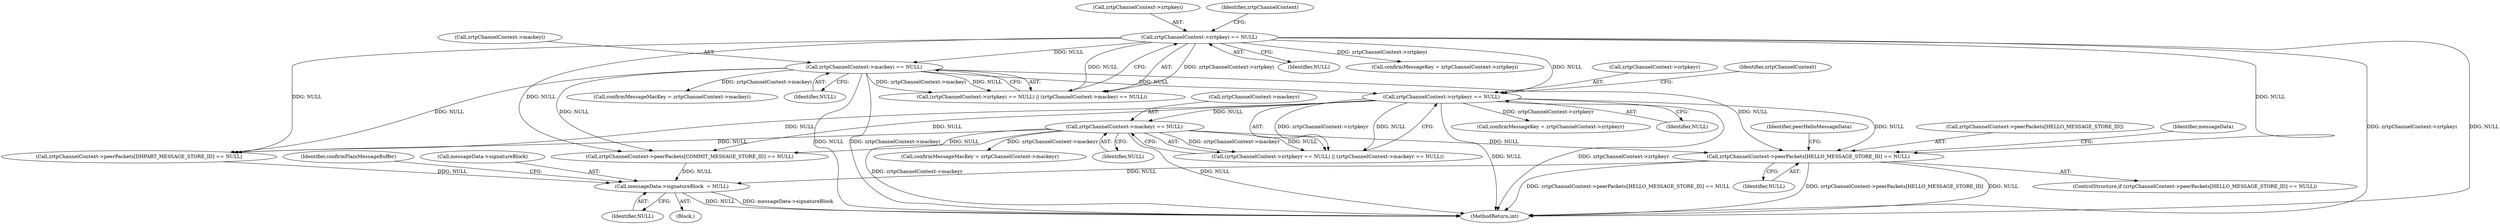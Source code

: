 digraph "0_bzrtp_bbb1e6e2f467ee4bd7b9a8c800e4f07343d7d99b@array" {
"1001576" [label="(Call,zrtpChannelContext->peerPackets[HELLO_MESSAGE_STORE_ID] == NULL)"];
"1001317" [label="(Call,zrtpChannelContext->zrtpkeyi == NULL)"];
"1001354" [label="(Call,zrtpChannelContext->mackeyr == NULL)"];
"1001349" [label="(Call,zrtpChannelContext->zrtpkeyr == NULL)"];
"1001322" [label="(Call,zrtpChannelContext->mackeyi == NULL)"];
"1001897" [label="(Call,messageData->signatureBlock  = NULL)"];
"1001323" [label="(Call,zrtpChannelContext->mackeyi)"];
"1001354" [label="(Call,zrtpChannelContext->mackeyr == NULL)"];
"1001318" [label="(Call,zrtpChannelContext->zrtpkeyi)"];
"1001349" [label="(Call,zrtpChannelContext->zrtpkeyr == NULL)"];
"1001490" [label="(Call,zrtpChannelContext->peerPackets[COMMIT_MESSAGE_STORE_ID] == NULL)"];
"1001324" [label="(Identifier,zrtpChannelContext)"];
"1001898" [label="(Call,messageData->signatureBlock)"];
"1001896" [label="(Block,)"];
"1001577" [label="(Call,zrtpChannelContext->peerPackets[HELLO_MESSAGE_STORE_ID])"];
"1001316" [label="(Call,(zrtpChannelContext->zrtpkeyi == NULL) || (zrtpChannelContext->mackeyi == NULL))"];
"1001362" [label="(Call,confirmMessageKey = zrtpChannelContext->zrtpkeyr)"];
"1001322" [label="(Call,zrtpChannelContext->mackeyi == NULL)"];
"1001353" [label="(Identifier,NULL)"];
"1001897" [label="(Call,messageData->signatureBlock  = NULL)"];
"1001321" [label="(Identifier,NULL)"];
"1001335" [label="(Call,confirmMessageMacKey = zrtpChannelContext->mackeyi)"];
"1001582" [label="(Identifier,NULL)"];
"1001901" [label="(Identifier,NULL)"];
"1001585" [label="(Identifier,messageData)"];
"1001348" [label="(Call,(zrtpChannelContext->zrtpkeyr == NULL) || (zrtpChannelContext->mackeyr == NULL))"];
"1001589" [label="(Identifier,peerHelloMessageData)"];
"1001317" [label="(Call,zrtpChannelContext->zrtpkeyi == NULL)"];
"1001575" [label="(ControlStructure,if (zrtpChannelContext->peerPackets[HELLO_MESSAGE_STORE_ID] == NULL))"];
"1001330" [label="(Call,confirmMessageKey = zrtpChannelContext->zrtpkeyi)"];
"1001355" [label="(Call,zrtpChannelContext->mackeyr)"];
"1001367" [label="(Call,confirmMessageMacKey = zrtpChannelContext->mackeyr)"];
"1001356" [label="(Identifier,zrtpChannelContext)"];
"1001350" [label="(Call,zrtpChannelContext->zrtpkeyr)"];
"1001903" [label="(Identifier,confirmPlainMessageBuffer)"];
"1001576" [label="(Call,zrtpChannelContext->peerPackets[HELLO_MESSAGE_STORE_ID] == NULL)"];
"1001966" [label="(MethodReturn,int)"];
"1001666" [label="(Call,zrtpChannelContext->peerPackets[DHPART_MESSAGE_STORE_ID] == NULL)"];
"1001326" [label="(Identifier,NULL)"];
"1001358" [label="(Identifier,NULL)"];
"1001576" -> "1001575"  [label="AST: "];
"1001576" -> "1001582"  [label="CFG: "];
"1001577" -> "1001576"  [label="AST: "];
"1001582" -> "1001576"  [label="AST: "];
"1001585" -> "1001576"  [label="CFG: "];
"1001589" -> "1001576"  [label="CFG: "];
"1001576" -> "1001966"  [label="DDG: NULL"];
"1001576" -> "1001966"  [label="DDG: zrtpChannelContext->peerPackets[HELLO_MESSAGE_STORE_ID] == NULL"];
"1001576" -> "1001966"  [label="DDG: zrtpChannelContext->peerPackets[HELLO_MESSAGE_STORE_ID]"];
"1001317" -> "1001576"  [label="DDG: NULL"];
"1001354" -> "1001576"  [label="DDG: NULL"];
"1001322" -> "1001576"  [label="DDG: NULL"];
"1001349" -> "1001576"  [label="DDG: NULL"];
"1001576" -> "1001897"  [label="DDG: NULL"];
"1001317" -> "1001316"  [label="AST: "];
"1001317" -> "1001321"  [label="CFG: "];
"1001318" -> "1001317"  [label="AST: "];
"1001321" -> "1001317"  [label="AST: "];
"1001324" -> "1001317"  [label="CFG: "];
"1001316" -> "1001317"  [label="CFG: "];
"1001317" -> "1001966"  [label="DDG: zrtpChannelContext->zrtpkeyi"];
"1001317" -> "1001966"  [label="DDG: NULL"];
"1001317" -> "1001316"  [label="DDG: zrtpChannelContext->zrtpkeyi"];
"1001317" -> "1001316"  [label="DDG: NULL"];
"1001317" -> "1001322"  [label="DDG: NULL"];
"1001317" -> "1001330"  [label="DDG: zrtpChannelContext->zrtpkeyi"];
"1001317" -> "1001349"  [label="DDG: NULL"];
"1001317" -> "1001490"  [label="DDG: NULL"];
"1001317" -> "1001666"  [label="DDG: NULL"];
"1001354" -> "1001348"  [label="AST: "];
"1001354" -> "1001358"  [label="CFG: "];
"1001355" -> "1001354"  [label="AST: "];
"1001358" -> "1001354"  [label="AST: "];
"1001348" -> "1001354"  [label="CFG: "];
"1001354" -> "1001966"  [label="DDG: zrtpChannelContext->mackeyr"];
"1001354" -> "1001966"  [label="DDG: NULL"];
"1001354" -> "1001348"  [label="DDG: zrtpChannelContext->mackeyr"];
"1001354" -> "1001348"  [label="DDG: NULL"];
"1001349" -> "1001354"  [label="DDG: NULL"];
"1001354" -> "1001367"  [label="DDG: zrtpChannelContext->mackeyr"];
"1001354" -> "1001490"  [label="DDG: NULL"];
"1001354" -> "1001666"  [label="DDG: NULL"];
"1001349" -> "1001348"  [label="AST: "];
"1001349" -> "1001353"  [label="CFG: "];
"1001350" -> "1001349"  [label="AST: "];
"1001353" -> "1001349"  [label="AST: "];
"1001356" -> "1001349"  [label="CFG: "];
"1001348" -> "1001349"  [label="CFG: "];
"1001349" -> "1001966"  [label="DDG: zrtpChannelContext->zrtpkeyr"];
"1001349" -> "1001966"  [label="DDG: NULL"];
"1001349" -> "1001348"  [label="DDG: zrtpChannelContext->zrtpkeyr"];
"1001349" -> "1001348"  [label="DDG: NULL"];
"1001322" -> "1001349"  [label="DDG: NULL"];
"1001349" -> "1001362"  [label="DDG: zrtpChannelContext->zrtpkeyr"];
"1001349" -> "1001490"  [label="DDG: NULL"];
"1001349" -> "1001666"  [label="DDG: NULL"];
"1001322" -> "1001316"  [label="AST: "];
"1001322" -> "1001326"  [label="CFG: "];
"1001323" -> "1001322"  [label="AST: "];
"1001326" -> "1001322"  [label="AST: "];
"1001316" -> "1001322"  [label="CFG: "];
"1001322" -> "1001966"  [label="DDG: NULL"];
"1001322" -> "1001966"  [label="DDG: zrtpChannelContext->mackeyi"];
"1001322" -> "1001316"  [label="DDG: zrtpChannelContext->mackeyi"];
"1001322" -> "1001316"  [label="DDG: NULL"];
"1001322" -> "1001335"  [label="DDG: zrtpChannelContext->mackeyi"];
"1001322" -> "1001490"  [label="DDG: NULL"];
"1001322" -> "1001666"  [label="DDG: NULL"];
"1001897" -> "1001896"  [label="AST: "];
"1001897" -> "1001901"  [label="CFG: "];
"1001898" -> "1001897"  [label="AST: "];
"1001901" -> "1001897"  [label="AST: "];
"1001903" -> "1001897"  [label="CFG: "];
"1001897" -> "1001966"  [label="DDG: NULL"];
"1001897" -> "1001966"  [label="DDG: messageData->signatureBlock"];
"1001666" -> "1001897"  [label="DDG: NULL"];
"1001490" -> "1001897"  [label="DDG: NULL"];
}
